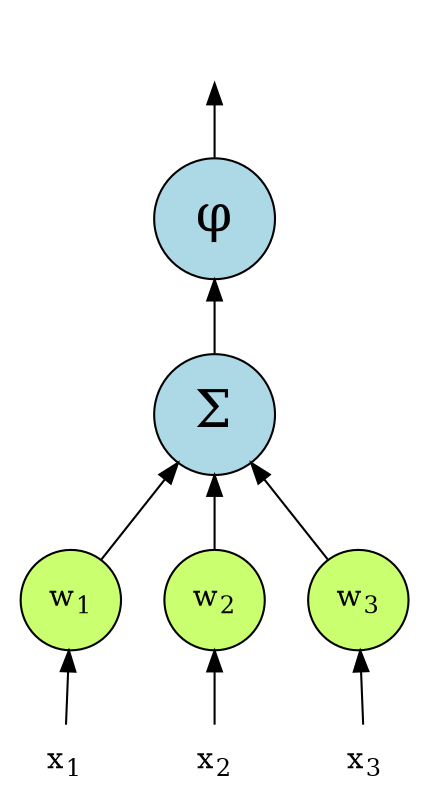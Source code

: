 digraph neural_network {
    graph [dpi=300]
    rankdir=BT; // Left to right layout

    x1 [label=<x<sub>1</sub>>, shape="plaintext"]
    x2 [label=<x<sub>2</sub>>, shape="plaintext"]
    x3 [label=<x<sub>3</sub>>, shape="plaintext"]

    w1 [label=<w<sub>1</sub>>, shape="circle", style="filled", fillcolor="darkolivegreen1"]
    w2 [label=<w<sub>2</sub>>, shape="circle", style="filled", fillcolor="darkolivegreen1"]
    w3 [label=<w<sub>3</sub>>, shape="circle", style="filled", fillcolor="darkolivegreen1"]

    sum [label="Σ", shape="circle", style="filled", fillcolor="lightblue", width=.8, fontsize=25]
    activation [label="φ", shape="circle", style="filled", fillcolor="lightblue", width=.8, fontsize=25]
    buffer_node [label="", shape="plaintext", width=0]

    x1 -> w1
    x2 -> w2
    x3 -> w3

    w1 -> sum
    w2 -> sum
    w3 -> sum

    sum -> activation 

    activation -> buffer_node
}
